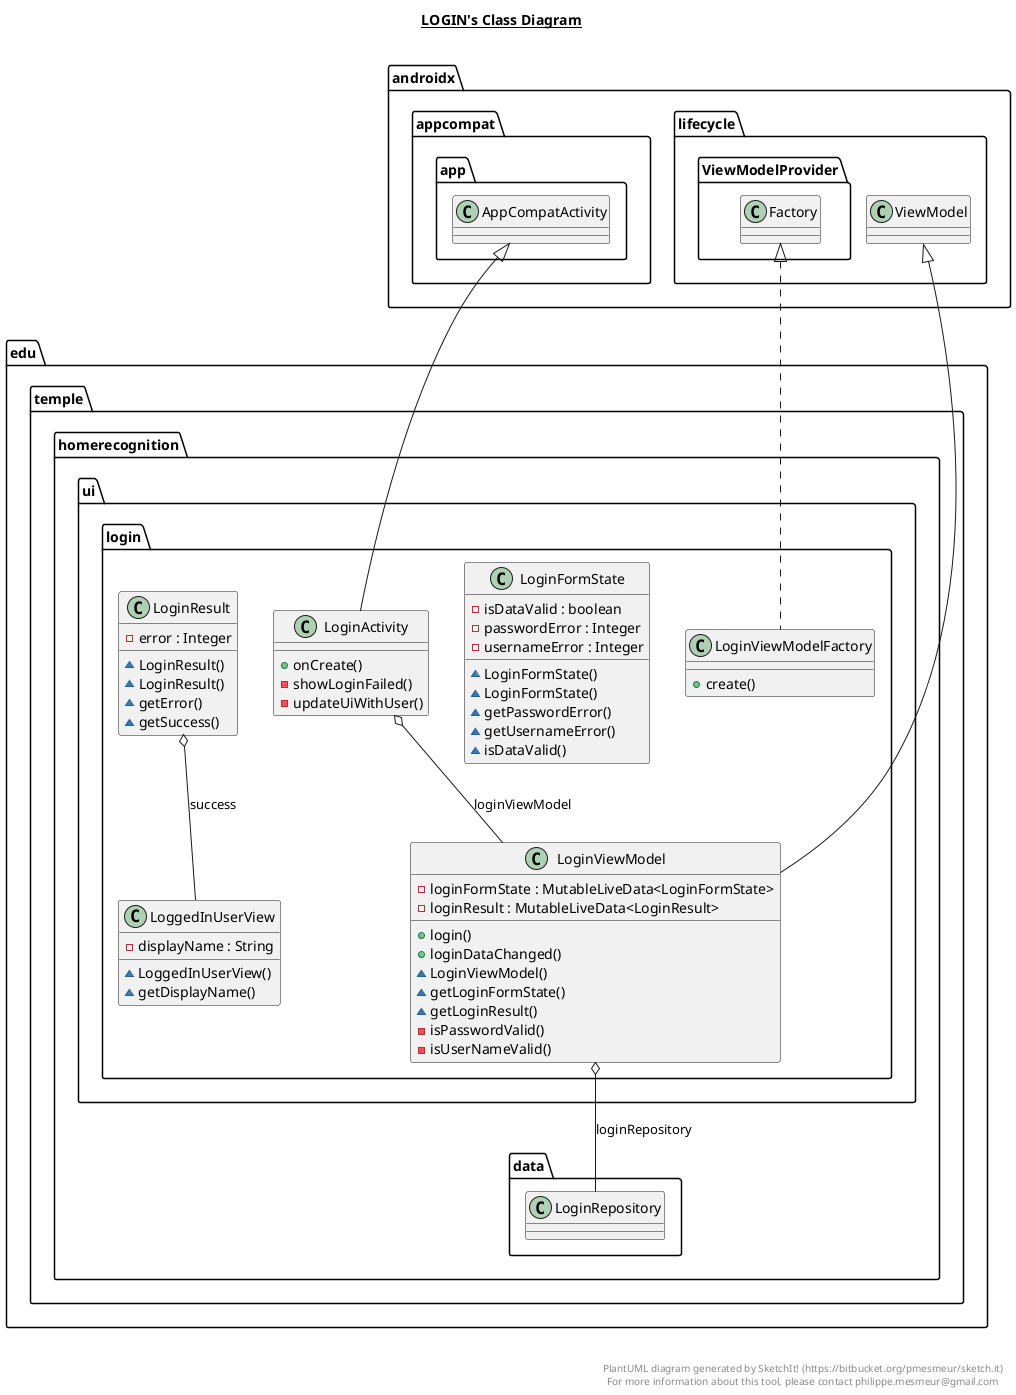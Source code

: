 @startuml

title __LOGIN's Class Diagram__\n

  namespace edu.temple.homerecognition {
    namespace ui.login {
      class edu.temple.homerecognition.ui.login.LoggedInUserView {
          - displayName : String
          ~ LoggedInUserView()
          ~ getDisplayName()
      }
    }
  }
  

  namespace edu.temple.homerecognition {
    namespace ui.login {
      class edu.temple.homerecognition.ui.login.LoginActivity {
          + onCreate()
          - showLoginFailed()
          - updateUiWithUser()
      }
    }
  }
  

  namespace edu.temple.homerecognition {
    namespace ui.login {
      class edu.temple.homerecognition.ui.login.LoginFormState {
          - isDataValid : boolean
          - passwordError : Integer
          - usernameError : Integer
          ~ LoginFormState()
          ~ LoginFormState()
          ~ getPasswordError()
          ~ getUsernameError()
          ~ isDataValid()
      }
    }
  }
  

  namespace edu.temple.homerecognition {
    namespace ui.login {
      class edu.temple.homerecognition.ui.login.LoginResult {
          - error : Integer
          ~ LoginResult()
          ~ LoginResult()
          ~ getError()
          ~ getSuccess()
      }
    }
  }
  

  namespace edu.temple.homerecognition {
    namespace ui.login {
      class edu.temple.homerecognition.ui.login.LoginViewModel {
          - loginFormState : MutableLiveData<LoginFormState>
          - loginResult : MutableLiveData<LoginResult>
          + login()
          + loginDataChanged()
          ~ LoginViewModel()
          ~ getLoginFormState()
          ~ getLoginResult()
          - isPasswordValid()
          - isUserNameValid()
      }
    }
  }
  

  namespace edu.temple.homerecognition {
    namespace ui.login {
      class edu.temple.homerecognition.ui.login.LoginViewModelFactory {
          + create()
      }
    }
  }
  

  edu.temple.homerecognition.ui.login.LoginActivity -up-|> androidx.appcompat.app.AppCompatActivity
  edu.temple.homerecognition.ui.login.LoginActivity o-- edu.temple.homerecognition.ui.login.LoginViewModel : loginViewModel
  edu.temple.homerecognition.ui.login.LoginResult o-- edu.temple.homerecognition.ui.login.LoggedInUserView : success
  edu.temple.homerecognition.ui.login.LoginViewModel -up-|> androidx.lifecycle.ViewModel
  edu.temple.homerecognition.ui.login.LoginViewModel o-- edu.temple.homerecognition.data.LoginRepository : loginRepository
  edu.temple.homerecognition.ui.login.LoginViewModelFactory .up.|> androidx.lifecycle.ViewModelProvider.Factory


right footer


PlantUML diagram generated by SketchIt! (https://bitbucket.org/pmesmeur/sketch.it)
For more information about this tool, please contact philippe.mesmeur@gmail.com
endfooter

@enduml
